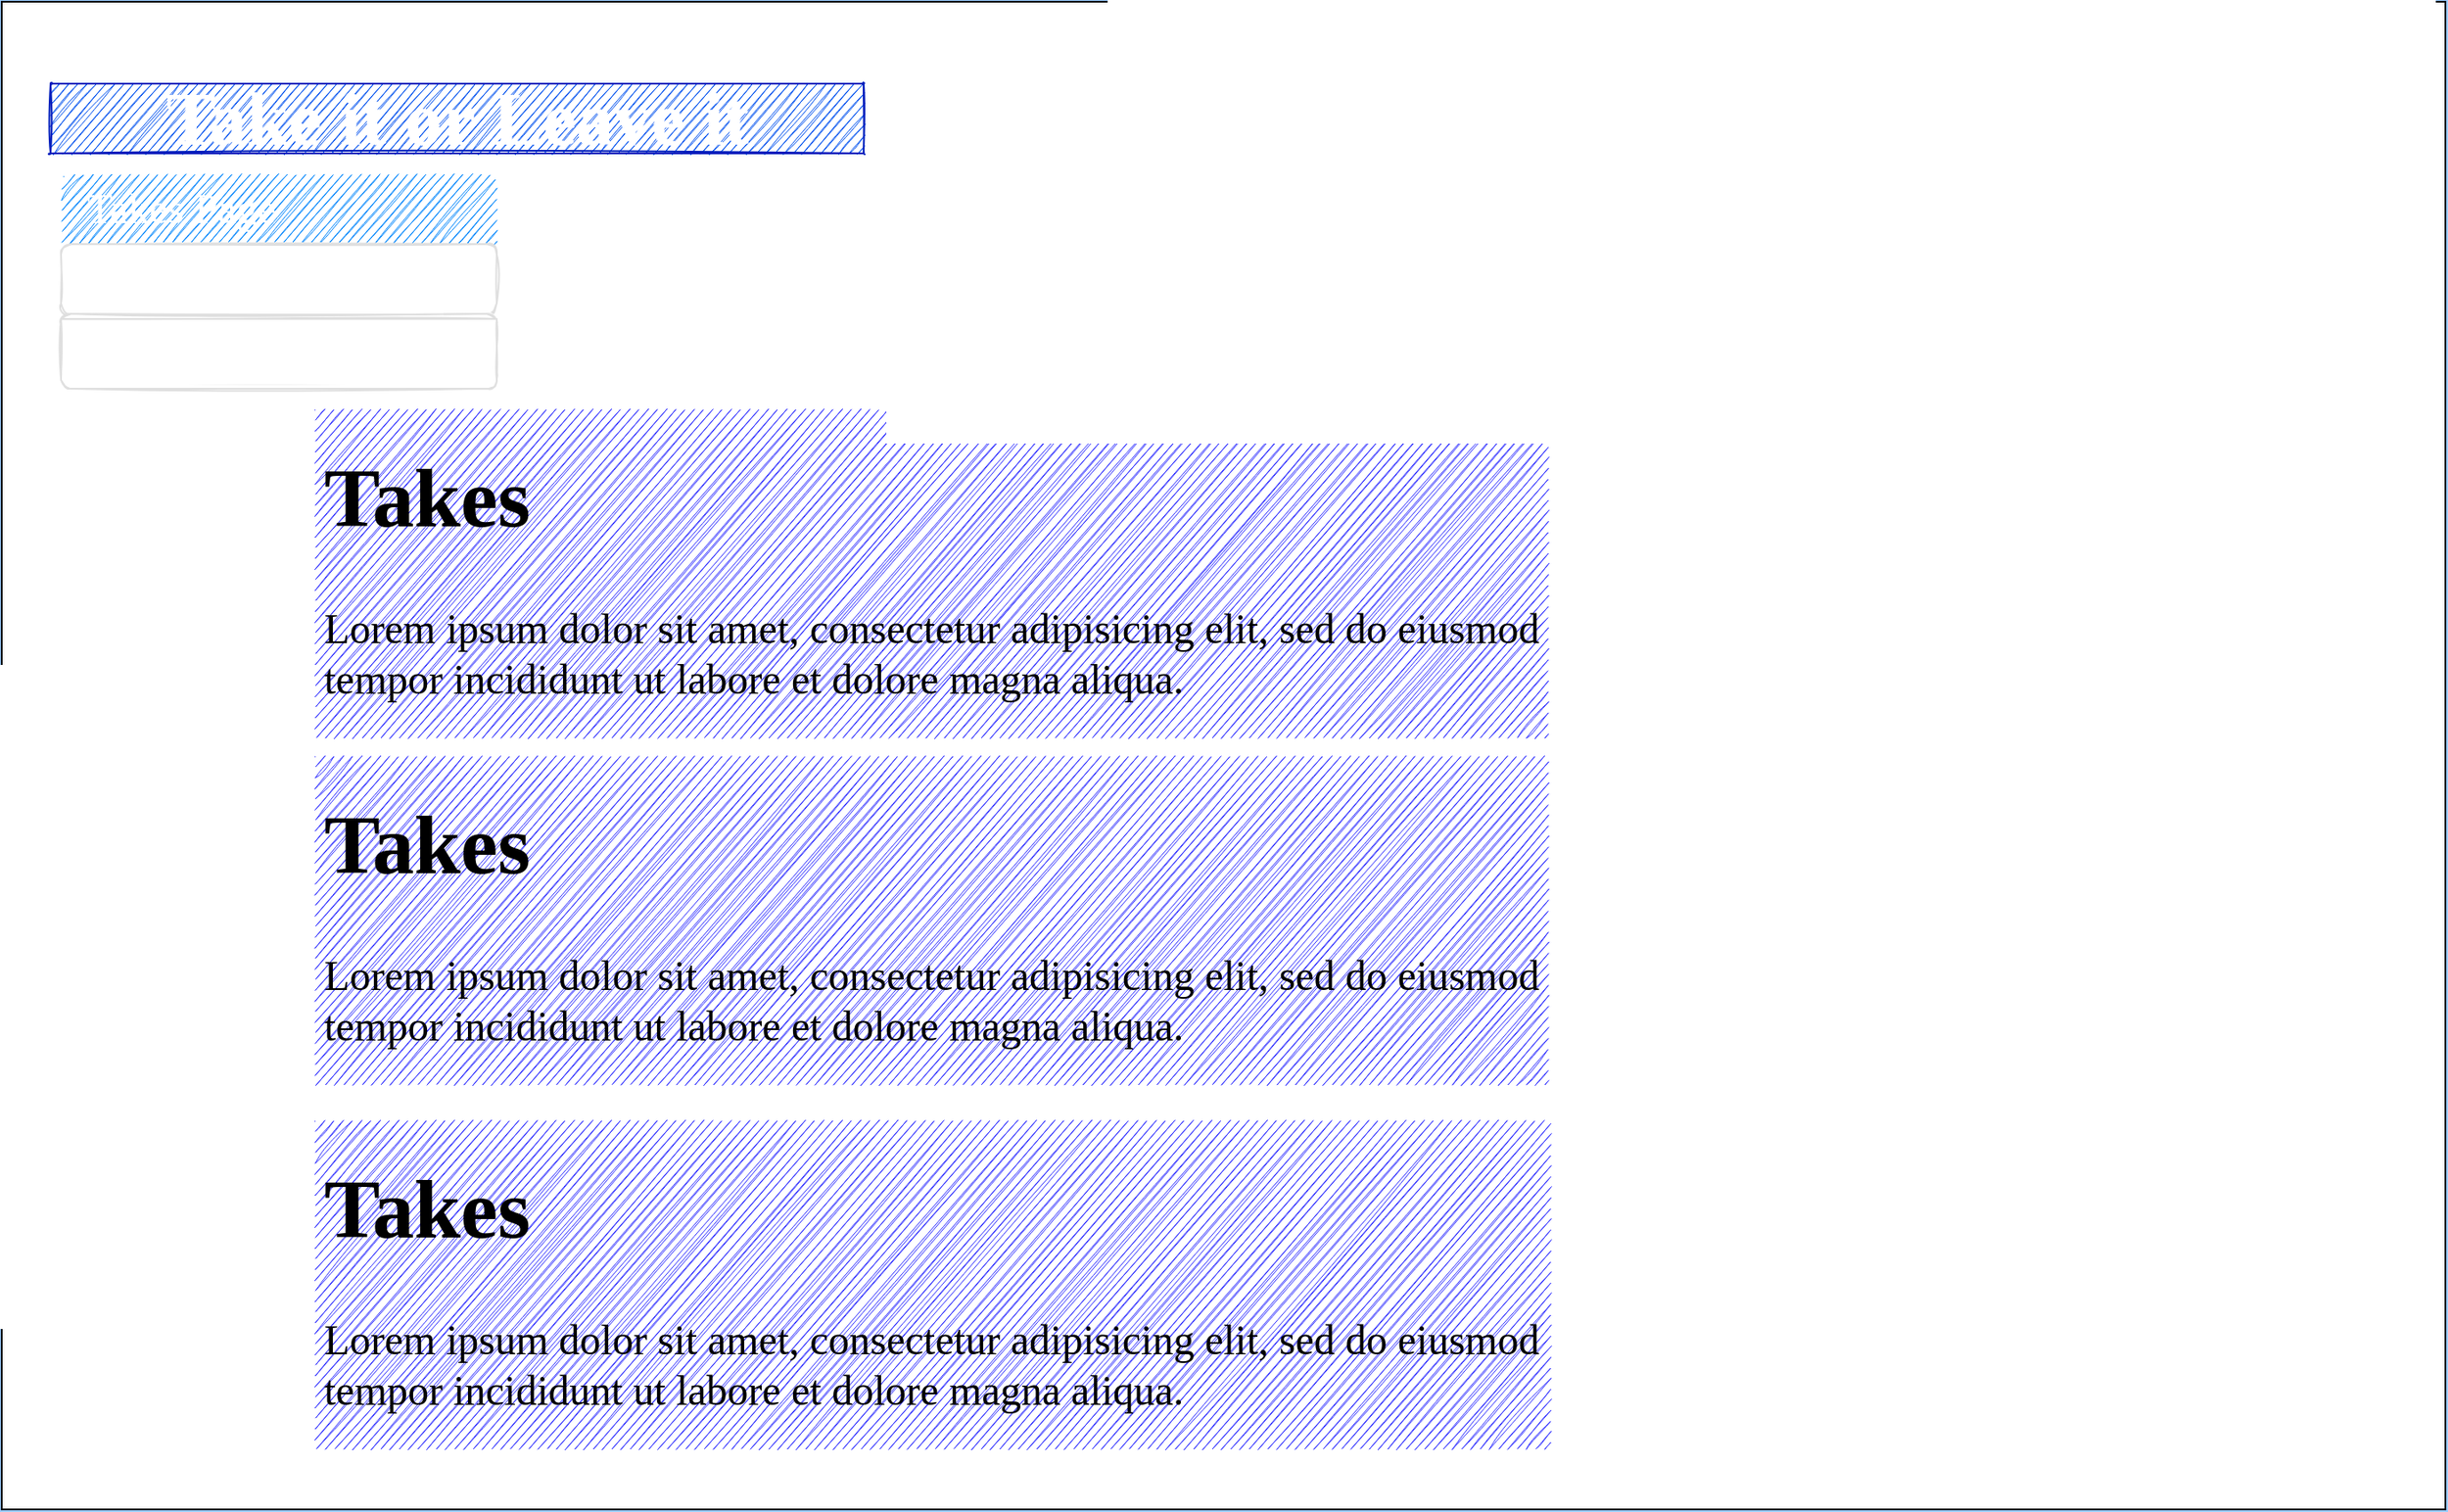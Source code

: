 <mxfile>
    <diagram name="Home Page(SHOW)" id="t9t40XJ8a2fj9OIOK-BB">
        <mxGraphModel dx="612" dy="382" grid="0" gridSize="10" guides="1" tooltips="1" connect="1" arrows="1" fold="1" page="1" pageScale="1" pageWidth="1100" pageHeight="850" background="#99CCFF" math="0" shadow="0">
            <root>
                <mxCell id="LUBHQYzfLxn7oGiNUuB2-0"/>
                <mxCell id="LUBHQYzfLxn7oGiNUuB2-1" parent="LUBHQYzfLxn7oGiNUuB2-0"/>
                <mxCell id="E7AAA8RwJ4PWL_WFg9Bm-1" value="" style="rounded=0;whiteSpace=wrap;html=1;fontFamily=Georgia;fontSize=34;" parent="LUBHQYzfLxn7oGiNUuB2-1" vertex="1">
                    <mxGeometry x="182" y="110" width="1402" height="865" as="geometry"/>
                </mxCell>
                <mxCell id="E7AAA8RwJ4PWL_WFg9Bm-2" value="Take it or Leave it" style="text;strokeColor=#001DBC;fillColor=#0050ef;html=1;fontSize=43;fontStyle=1;verticalAlign=middle;align=center;rounded=1;fontFamily=Georgia;arcSize=0;fontColor=#ffffff;sketch=1;" parent="LUBHQYzfLxn7oGiNUuB2-1" vertex="1">
                    <mxGeometry x="210" y="157" width="466.5" height="40" as="geometry"/>
                </mxCell>
                <mxCell id="E7AAA8RwJ4PWL_WFg9Bm-7" value="" style="html=1;shadow=0;dashed=0;shape=mxgraph.bootstrap.rrect;rSize=5;strokeColor=#DFDFDF;html=1;whiteSpace=wrap;fillColor=#FFFFFF;fontColor=#000000;rounded=1;sketch=1;fontFamily=Georgia;fontSize=43;" parent="LUBHQYzfLxn7oGiNUuB2-1" vertex="1">
                    <mxGeometry x="216" y="209" width="250" height="123" as="geometry"/>
                </mxCell>
                <mxCell id="E7AAA8RwJ4PWL_WFg9Bm-8" value="&lt;font style=&quot;font-size: 24px&quot;&gt;Takes Page&lt;/font&gt;" style="html=1;shadow=0;dashed=0;shape=mxgraph.bootstrap.topButton;rSize=5;strokeColor=none;fillColor=#0085FC;fontColor=#ffffff;perimeter=none;whiteSpace=wrap;resizeWidth=1;align=left;spacing=15;fontSize=14;rounded=1;sketch=1;fontFamily=Georgia;" parent="E7AAA8RwJ4PWL_WFg9Bm-7" vertex="1">
                    <mxGeometry width="250" height="40" relative="1" as="geometry"/>
                </mxCell>
                <mxCell id="E7AAA8RwJ4PWL_WFg9Bm-9" value="&lt;span style=&quot;color: rgb(255 , 255 , 255) ; font-size: 24px&quot;&gt;My Takes&lt;/span&gt;" style="strokeColor=inherit;fillColor=inherit;gradientColor=inherit;fontColor=inherit;html=1;shadow=0;dashed=0;perimeter=none;whiteSpace=wrap;resizeWidth=1;align=left;spacing=15;fontSize=14;rounded=1;sketch=1;fontFamily=Georgia;" parent="E7AAA8RwJ4PWL_WFg9Bm-7" vertex="1">
                    <mxGeometry width="250" height="40" relative="1" as="geometry">
                        <mxPoint y="40" as="offset"/>
                    </mxGeometry>
                </mxCell>
                <mxCell id="E7AAA8RwJ4PWL_WFg9Bm-10" value="" style="strokeColor=inherit;fillColor=inherit;gradientColor=inherit;fontColor=inherit;html=1;shadow=0;dashed=0;perimeter=none;whiteSpace=wrap;resizeWidth=1;align=left;spacing=15;fontSize=14;rounded=1;sketch=1;fontFamily=Georgia;" parent="E7AAA8RwJ4PWL_WFg9Bm-7" vertex="1">
                    <mxGeometry width="250" height="40" relative="1" as="geometry">
                        <mxPoint y="80" as="offset"/>
                    </mxGeometry>
                </mxCell>
                <mxCell id="E7AAA8RwJ4PWL_WFg9Bm-11" value="&lt;span style=&quot;color: rgb(255 , 255 , 255) ; font-size: 24px&quot;&gt;Sign Out&lt;/span&gt;" style="strokeColor=inherit;fillColor=inherit;gradientColor=inherit;fontColor=inherit;html=1;shadow=0;dashed=0;shape=mxgraph.bootstrap.bottomButton;rSize=5;perimeter=none;whiteSpace=wrap;resizeWidth=1;resizeHeight=0;align=left;spacing=15;fontSize=14;rounded=1;sketch=1;fontFamily=Georgia;" parent="E7AAA8RwJ4PWL_WFg9Bm-7" vertex="1">
                    <mxGeometry y="1" width="250" height="40" relative="1" as="geometry">
                        <mxPoint y="-40" as="offset"/>
                    </mxGeometry>
                </mxCell>
                <mxCell id="E7AAA8RwJ4PWL_WFg9Bm-17" value="&lt;h1&gt;Takes&lt;/h1&gt;&lt;p&gt;Lorem ipsum dolor sit amet, consectetur adipisicing elit, sed do eiusmod tempor incididunt ut labore et dolore magna aliqua.&lt;/p&gt;" style="text;html=1;strokeColor=none;fillColor=#3333FF;spacing=5;spacingTop=-20;whiteSpace=wrap;overflow=hidden;rounded=0;sketch=1;fontFamily=Georgia;fontSize=24;" parent="LUBHQYzfLxn7oGiNUuB2-1" vertex="1">
                    <mxGeometry x="362" y="344" width="707" height="188" as="geometry"/>
                </mxCell>
                <mxCell id="E7AAA8RwJ4PWL_WFg9Bm-18" value="&lt;h1&gt;Takes&lt;/h1&gt;&lt;p&gt;Lorem ipsum dolor sit amet, consectetur adipisicing elit, sed do eiusmod tempor incididunt ut labore et dolore magna aliqua.&lt;/p&gt;" style="text;html=1;strokeColor=none;fillColor=#3333FF;spacing=5;spacingTop=-20;whiteSpace=wrap;overflow=hidden;rounded=0;sketch=1;fontFamily=Georgia;fontSize=24;" parent="LUBHQYzfLxn7oGiNUuB2-1" vertex="1">
                    <mxGeometry x="362" y="543" width="707" height="188" as="geometry"/>
                </mxCell>
                <mxCell id="E7AAA8RwJ4PWL_WFg9Bm-19" value="&lt;h1&gt;Takes&lt;/h1&gt;&lt;p&gt;Lorem ipsum dolor sit amet, consectetur adipisicing elit, sed do eiusmod tempor incididunt ut labore et dolore magna aliqua.&lt;/p&gt;" style="text;html=1;strokeColor=none;fillColor=#3333FF;spacing=5;spacingTop=-20;whiteSpace=wrap;overflow=hidden;rounded=0;sketch=1;fontFamily=Georgia;fontSize=24;" parent="LUBHQYzfLxn7oGiNUuB2-1" vertex="1">
                    <mxGeometry x="362" y="752" width="707" height="188" as="geometry"/>
                </mxCell>
            </root>
        </mxGraphModel>
    </diagram>
    <diagram name="Takes (INDEX)" id="IBePrU0yvaSqKLXG5PtH">
        <mxGraphModel dx="612" dy="382" grid="0" gridSize="10" guides="1" tooltips="1" connect="1" arrows="1" fold="1" page="1" pageScale="1" pageWidth="1100" pageHeight="850" background="#99CCFF" math="0" shadow="0">
            <root>
                <mxCell id="BxaGa0RAkVYZdJjBQWNP-0"/>
                <mxCell id="BxaGa0RAkVYZdJjBQWNP-1" parent="BxaGa0RAkVYZdJjBQWNP-0"/>
                <mxCell id="BxaGa0RAkVYZdJjBQWNP-2" value="&lt;span style=&quot;color: rgba(0 , 0 , 0 , 0) ; font-family: monospace ; font-size: 0px&quot;&gt;%3CmxGraphModel%3E%3Croot%3E%3CmxCell%20id%3D%220%22%2F%3E%3CmxCell%20id%3D%221%22%20parent%3D%220%22%2F%3E%3CmxCell%20id%3D%222%22%20value%3D%22%26lt%3Bh1%26gt%3BTakes%26lt%3B%2Fh1%26gt%3B%26lt%3Bp%26gt%3BLorem%20ipsum%20dolor%20sit%20amet%2C%20consectetur%20adipisicing%20elit%2C%20sed%20do%20eiusmod%20tempor%20incididunt%20ut%20labore%20et%20dolore%20magna%20aliqua.%26lt%3B%2Fp%26gt%3B%22%20style%3D%22text%3Bhtml%3D1%3BstrokeColor%3Dnone%3BfillColor%3D%233333FF%3Bspacing%3D5%3BspacingTop%3D-20%3BwhiteSpace%3Dwrap%3Boverflow%3Dhidden%3Brounded%3D0%3Bsketch%3D1%3BfontFamily%3DGeorgia%3BfontSize%3D24%3B%22%20vertex%3D%221%22%20parent%3D%221%22%3E%3CmxGeometry%20x%3D%22362%22%20y%3D%22543%22%20width%3D%22707%22%20height%3D%22188%22%20as%3D%22geometry%22%2F%3E%3C%2FmxCell%3E%3C%2Froot%3E%3C%2FmxGraphModel%3E&lt;/span&gt;" style="rounded=0;whiteSpace=wrap;html=1;fontFamily=Georgia;fontSize=34;" parent="BxaGa0RAkVYZdJjBQWNP-1" vertex="1">
                    <mxGeometry x="182" y="110" width="2573" height="1299" as="geometry"/>
                </mxCell>
                <mxCell id="BxaGa0RAkVYZdJjBQWNP-3" value="Take it or Leave it" style="text;strokeColor=#001DBC;fillColor=#0050ef;html=1;fontSize=43;fontStyle=1;verticalAlign=middle;align=center;rounded=1;fontFamily=Georgia;arcSize=0;fontColor=#ffffff;sketch=1;" parent="BxaGa0RAkVYZdJjBQWNP-1" vertex="1">
                    <mxGeometry x="210" y="157" width="466.5" height="40" as="geometry"/>
                </mxCell>
                <mxCell id="BxaGa0RAkVYZdJjBQWNP-9" value="&lt;h1&gt;Takes&lt;/h1&gt;&lt;p&gt;&lt;br&gt;&lt;/p&gt;&lt;p&gt;&lt;br&gt;&lt;/p&gt;&lt;p&gt;&lt;br&gt;&lt;/p&gt;&lt;p&gt;&lt;br&gt;&lt;/p&gt;&lt;blockquote style=&quot;margin: 0 0 0 40px ; border: none ; padding: 0px&quot;&gt;&lt;blockquote style=&quot;margin: 0 0 0 40px ; border: none ; padding: 0px&quot;&gt;&lt;blockquote style=&quot;margin: 0 0 0 40px ; border: none ; padding: 0px&quot;&gt;&lt;blockquote style=&quot;margin: 0 0 0 40px ; border: none ; padding: 0px&quot;&gt;&lt;p&gt;&lt;span style=&quot;white-space: pre&quot;&gt;&#9;&lt;span style=&quot;white-space: pre&quot;&gt;&#9;&lt;/span&gt;&lt;/span&gt;&lt;span style=&quot;white-space: pre&quot;&gt;&#9;&lt;/span&gt;&lt;span style=&quot;white-space: pre&quot;&gt;&#9;&lt;/span&gt;Lorem ipsum dolor sit amet, consectetur adipisicing elit, sed do eiusmod tempor incididunt ut labore et dolore magna aliqua.&lt;/p&gt;&lt;/blockquote&gt;&lt;/blockquote&gt;&lt;/blockquote&gt;&lt;/blockquote&gt;" style="text;html=1;strokeColor=none;fillColor=#3333FF;spacing=5;spacingTop=-20;whiteSpace=wrap;overflow=hidden;rounded=0;sketch=1;fontFamily=Georgia;fontSize=24;align=left;" parent="BxaGa0RAkVYZdJjBQWNP-1" vertex="1">
                    <mxGeometry x="976" y="242" width="1095" height="453" as="geometry"/>
                </mxCell>
                <mxCell id="BxaGa0RAkVYZdJjBQWNP-13" value="&lt;span style=&quot;background-color: rgb(255 , 255 , 255)&quot;&gt;&lt;font color=&quot;#000000&quot;&gt;IMAGE&lt;/font&gt;&lt;/span&gt;" style="whiteSpace=wrap;html=1;aspect=fixed;rounded=1;sketch=1;fontFamily=Georgia;fontSize=24;fillColor=#FFFF66;" parent="BxaGa0RAkVYZdJjBQWNP-1" vertex="1">
                    <mxGeometry x="1474" y="272" width="220" height="220" as="geometry"/>
                </mxCell>
                <mxCell id="Ot0AhG1TljKfU-ltVYtm-0" value="&lt;h1&gt;Comments&lt;/h1&gt;&lt;p&gt;Lorem ipsum dolor sit amet, consectetur adipisicing elit, sed do eiusmod tempor incididunt ut labore et dolore magna aliqua.&lt;/p&gt;" style="text;html=1;strokeColor=none;fillColor=#3333FF;spacing=5;spacingTop=-20;whiteSpace=wrap;overflow=hidden;rounded=0;sketch=1;fontFamily=Georgia;fontSize=24;" parent="BxaGa0RAkVYZdJjBQWNP-1" vertex="1">
                    <mxGeometry x="979" y="728" width="707" height="188" as="geometry"/>
                </mxCell>
                <mxCell id="Ot0AhG1TljKfU-ltVYtm-1" value="Like" style="labelPosition=center;verticalLabelPosition=middle;align=center;html=1;shape=mxgraph.basic.button;dx=10;rounded=1;labelBackgroundColor=#FFFFFF;sketch=1;fontFamily=Georgia;fontSize=24;fontColor=#000000;fillColor=#FFFF66;" parent="BxaGa0RAkVYZdJjBQWNP-1" vertex="1">
                    <mxGeometry x="1157" y="630" width="100" height="60" as="geometry"/>
                </mxCell>
                <mxCell id="Ot0AhG1TljKfU-ltVYtm-3" value="Dislike" style="labelPosition=center;verticalLabelPosition=middle;align=center;html=1;shape=mxgraph.basic.button;dx=10;rounded=1;labelBackgroundColor=#FFFFFF;sketch=1;fontFamily=Georgia;fontSize=24;fontColor=#000000;fillColor=#FFFF66;" parent="BxaGa0RAkVYZdJjBQWNP-1" vertex="1">
                    <mxGeometry x="1344" y="630" width="100" height="60" as="geometry"/>
                </mxCell>
                <mxCell id="WYM-gX9KMJQoixdSAUw8-0" value="&lt;h1&gt;Comments&lt;/h1&gt;&lt;p&gt;Lorem ipsum dolor sit amet, consectetur adipisicing elit, sed do eiusmod tempor incididunt ut labore et dolore magna aliqua.&lt;/p&gt;" style="text;html=1;strokeColor=none;fillColor=#3333FF;spacing=5;spacingTop=-20;whiteSpace=wrap;overflow=hidden;rounded=0;sketch=1;fontFamily=Georgia;fontSize=24;" parent="BxaGa0RAkVYZdJjBQWNP-1" vertex="1">
                    <mxGeometry x="979" y="936" width="707" height="188" as="geometry"/>
                </mxCell>
                <mxCell id="WYM-gX9KMJQoixdSAUw8-1" value="&lt;h1&gt;Comments&lt;/h1&gt;&lt;p&gt;Lorem ipsum dolor sit amet, consectetur adipisicing elit, sed do eiusmod tempor incididunt ut labore et dolore magna aliqua.&lt;/p&gt;" style="text;html=1;strokeColor=none;fillColor=#3333FF;spacing=5;spacingTop=-20;whiteSpace=wrap;overflow=hidden;rounded=0;sketch=1;fontFamily=Georgia;fontSize=24;" parent="BxaGa0RAkVYZdJjBQWNP-1" vertex="1">
                    <mxGeometry x="976" y="1166" width="707" height="188" as="geometry"/>
                </mxCell>
            </root>
        </mxGraphModel>
    </diagram>
    <diagram name="Sign In" id="nSauHe5pM75P_MBhLmc3">
        <mxGraphModel dx="612" dy="382" grid="0" gridSize="10" guides="1" tooltips="1" connect="1" arrows="1" fold="1" page="1" pageScale="1" pageWidth="1100" pageHeight="850" background="#99CCFF" math="0" shadow="0">
            <root>
                <mxCell id="rusBwF3JVsOBPVPy7qvN-0"/>
                <mxCell id="rusBwF3JVsOBPVPy7qvN-1" parent="rusBwF3JVsOBPVPy7qvN-0"/>
                <mxCell id="rusBwF3JVsOBPVPy7qvN-2" value="&lt;span style=&quot;color: rgba(0 , 0 , 0 , 0) ; font-family: monospace ; font-size: 0px&quot;&gt;%3CmxGraphModel%3E%3Croot%3E%3CmxCell%20id%3D%220%22%2F%3E%3CmxCell%20id%3D%221%22%20parent%3D%220%22%2F%3E%3CmxCell%20id%3D%222%22%20value%3D%22%26lt%3Bh1%26gt%3BTakes%26lt%3B%2Fh1%26gt%3B%26lt%3Bp%26gt%3BLorem%20ipsum%20dolor%20sit%20amet%2C%20consectetur%20adipisicing%20elit%2C%20sed%20do%20eiusmod%20tempor%20incididunt%20ut%20labore%20et%20dolore%20magna%20aliqua.%26lt%3B%2Fp%26gt%3B%22%20style%3D%22text%3Bhtml%3D1%3BstrokeColor%3Dnone%3BfillColor%3D%233333FF%3Bspacing%3D5%3BspacingTop%3D-20%3BwhiteSpace%3Dwrap%3Boverflow%3Dhidden%3Brounded%3D0%3Bsketch%3D1%3BfontFamily%3DGeorgia%3BfontSize%3D24%3B%22%20vertex%3D%221%22%20parent%3D%221%22%3E%3CmxGeometry%20x%3D%22362%22%20y%3D%22543%22%20width%3D%22707%22%20height%3D%22188%22%20as%3D%22geometry%22%2F%3E%3C%2FmxCell%3E%3C%2Froot%3E%3C%2FmxGraphModel%3E&lt;/span&gt;" style="rounded=0;whiteSpace=wrap;html=1;fontFamily=Georgia;fontSize=34;" parent="rusBwF3JVsOBPVPy7qvN-1" vertex="1">
                    <mxGeometry x="182" y="110" width="2573" height="1299" as="geometry"/>
                </mxCell>
                <mxCell id="rusBwF3JVsOBPVPy7qvN-3" value="Take it or Leave it" style="text;strokeColor=#001DBC;fillColor=#0050ef;html=1;fontSize=43;fontStyle=1;verticalAlign=middle;align=center;rounded=1;fontFamily=Georgia;arcSize=0;fontColor=#ffffff;sketch=1;" parent="rusBwF3JVsOBPVPy7qvN-1" vertex="1">
                    <mxGeometry x="210" y="157" width="466.5" height="40" as="geometry"/>
                </mxCell>
                <mxCell id="rusBwF3JVsOBPVPy7qvN-4" value="&lt;h1&gt;Sign IN&lt;/h1&gt;" style="text;html=1;strokeColor=none;fillColor=#3333FF;spacing=5;spacingTop=-20;whiteSpace=wrap;overflow=hidden;rounded=0;sketch=1;fontFamily=Georgia;fontSize=24;align=left;" parent="rusBwF3JVsOBPVPy7qvN-1" vertex="1">
                    <mxGeometry x="847" y="293" width="1473" height="933" as="geometry"/>
                </mxCell>
                <mxCell id="rusBwF3JVsOBPVPy7qvN-12" value="" style="html=1;shadow=0;dashed=0;shape=mxgraph.bootstrap.rrect;rSize=5;fillColor=none;strokeColor=#999999;align=left;spacing=15;fontSize=14;fontColor=#6C767D;rounded=1;labelBackgroundColor=#FFFFFF;sketch=1;fontFamily=Georgia;" parent="rusBwF3JVsOBPVPy7qvN-1" vertex="1">
                    <mxGeometry width="800" height="30" relative="1" as="geometry">
                        <mxPoint x="1346" y="710" as="offset"/>
                    </mxGeometry>
                </mxCell>
                <mxCell id="rusBwF3JVsOBPVPy7qvN-15" value="" style="html=1;shadow=0;dashed=0;shape=mxgraph.bootstrap.rrect;rSize=5;fillColor=none;strokeColor=#999999;align=left;spacing=15;fontSize=14;fontColor=#6C767D;rounded=1;labelBackgroundColor=#FFFFFF;sketch=1;fontFamily=Georgia;" parent="rusBwF3JVsOBPVPy7qvN-1" vertex="1">
                    <mxGeometry width="800" height="30" relative="1" as="geometry">
                        <mxPoint x="1346" y="810" as="offset"/>
                    </mxGeometry>
                </mxCell>
                <mxCell id="rusBwF3JVsOBPVPy7qvN-20" value="" style="rounded=1;whiteSpace=wrap;html=1;labelBackgroundColor=#FFFFFF;sketch=1;fontFamily=Georgia;fontSize=24;fontColor=#000000;fillColor=#FFFF66;" parent="rusBwF3JVsOBPVPy7qvN-1" vertex="1">
                    <mxGeometry x="1058" y="435" width="1166" height="477" as="geometry"/>
                </mxCell>
                <mxCell id="rusBwF3JVsOBPVPy7qvN-21" value="" style="strokeWidth=1;shadow=0;dashed=0;align=center;html=1;shape=mxgraph.mockup.forms.rrect;rSize=0;strokeColor=#6c8ebf;fillColor=#dae8fc;rounded=1;labelBackgroundColor=#000000;sketch=0;fontFamily=Georgia;fontSize=20;opacity=0;" parent="rusBwF3JVsOBPVPy7qvN-1" vertex="1">
                    <mxGeometry x="1152" y="511" width="1028" height="329" as="geometry"/>
                </mxCell>
                <mxCell id="rusBwF3JVsOBPVPy7qvN-22" value="Sign In" style="strokeWidth=1;shadow=0;dashed=0;align=center;html=1;shape=mxgraph.mockup.forms.anchor;fontSize=29;fontColor=#666666;align=left;resizeWidth=1;spacingLeft=0;rounded=1;labelBackgroundColor=#FFFFFF;sketch=1;fontFamily=Georgia;fillColor=#FFFF66;" parent="rusBwF3JVsOBPVPy7qvN-21" vertex="1">
                    <mxGeometry width="514" height="20" relative="1" as="geometry">
                        <mxPoint x="10" y="10" as="offset"/>
                    </mxGeometry>
                </mxCell>
                <mxCell id="rusBwF3JVsOBPVPy7qvN-23" value="" style="shape=line;strokeColor=#ddeeff;strokeWidth=2;html=1;resizeWidth=1;rounded=1;labelBackgroundColor=#FFFFFF;sketch=1;fontFamily=Georgia;fontSize=24;fontColor=#000000;fillColor=#FFFF66;" parent="rusBwF3JVsOBPVPy7qvN-21" vertex="1">
                    <mxGeometry width="925.2" height="10" relative="1" as="geometry">
                        <mxPoint x="10" y="30" as="offset"/>
                    </mxGeometry>
                </mxCell>
                <mxCell id="rusBwF3JVsOBPVPy7qvN-24" value="User Name:" style="strokeWidth=1;shadow=0;dashed=0;align=center;html=1;shape=mxgraph.mockup.forms.anchor;fontSize=22;fontColor=#666666;align=left;resizeWidth=1;spacingLeft=0;rounded=1;labelBackgroundColor=#FFFFFF;sketch=1;fontFamily=Georgia;fillColor=#FFFF66;" parent="rusBwF3JVsOBPVPy7qvN-21" vertex="1">
                    <mxGeometry width="514" height="20" relative="1" as="geometry">
                        <mxPoint x="10" y="37" as="offset"/>
                    </mxGeometry>
                </mxCell>
                <mxCell id="rusBwF3JVsOBPVPy7qvN-25" value="johndoe" style="strokeWidth=1;shadow=0;dashed=0;align=center;html=1;shape=mxgraph.mockup.forms.rrect;rSize=0;strokeColor=#999999;fontColor=#666666;align=left;spacingLeft=5;resizeWidth=1;rounded=1;labelBackgroundColor=#FFFFFF;sketch=1;fontFamily=Georgia;fontSize=33;fillColor=#FFFF66;" parent="rusBwF3JVsOBPVPy7qvN-21" vertex="1">
                    <mxGeometry width="771" height="25" relative="1" as="geometry">
                        <mxPoint x="129" y="77" as="offset"/>
                    </mxGeometry>
                </mxCell>
                <mxCell id="rusBwF3JVsOBPVPy7qvN-26" value="&lt;font style=&quot;font-size: 24px&quot;&gt;Password:&lt;/font&gt;" style="strokeWidth=1;shadow=0;dashed=0;align=center;html=1;shape=mxgraph.mockup.forms.anchor;fontSize=12;fontColor=#666666;align=left;resizeWidth=1;spacingLeft=0;rounded=1;labelBackgroundColor=#FFFFFF;sketch=1;fontFamily=Georgia;fillColor=#FFFF66;" parent="rusBwF3JVsOBPVPy7qvN-21" vertex="1">
                    <mxGeometry width="514" height="20" relative="1" as="geometry">
                        <mxPoint x="10" y="95" as="offset"/>
                    </mxGeometry>
                </mxCell>
                <mxCell id="rusBwF3JVsOBPVPy7qvN-27" value="********" style="strokeWidth=1;shadow=0;dashed=0;align=center;html=1;shape=mxgraph.mockup.forms.rrect;rSize=0;strokeColor=#999999;fontColor=#666666;align=left;spacingLeft=5;resizeWidth=1;rounded=1;labelBackgroundColor=#FFFFFF;sketch=1;fontFamily=Georgia;fontSize=24;fillColor=#FFFF66;" parent="rusBwF3JVsOBPVPy7qvN-21" vertex="1">
                    <mxGeometry width="771" height="25" relative="1" as="geometry">
                        <mxPoint x="99" y="144" as="offset"/>
                    </mxGeometry>
                </mxCell>
                <mxCell id="rusBwF3JVsOBPVPy7qvN-28" value="SIGN IN" style="strokeWidth=1;shadow=0;dashed=0;align=center;html=1;shape=mxgraph.mockup.forms.rrect;rSize=5;strokeColor=none;fontColor=#ffffff;fillColor=#66bbff;fontSize=26;fontStyle=1;rounded=1;labelBackgroundColor=#000000;sketch=1;fontFamily=Georgia;" parent="rusBwF3JVsOBPVPy7qvN-21" vertex="1">
                    <mxGeometry y="1" width="80" height="30" relative="1" as="geometry">
                        <mxPoint x="20" y="-150" as="offset"/>
                    </mxGeometry>
                </mxCell>
                <mxCell id="rusBwF3JVsOBPVPy7qvN-29" value="Forgot Password?" style="strokeWidth=1;shadow=0;dashed=0;align=center;html=1;shape=mxgraph.mockup.forms.anchor;fontSize=12;fontColor=#9999ff;align=left;spacingLeft=0;fontStyle=4;resizeWidth=1;rounded=1;labelBackgroundColor=#FFFFFF;sketch=1;fontFamily=Georgia;fillColor=#FFFF66;" parent="rusBwF3JVsOBPVPy7qvN-21" vertex="1">
                    <mxGeometry y="1" width="771" height="20" relative="1" as="geometry">
                        <mxPoint x="10" y="-110" as="offset"/>
                    </mxGeometry>
                </mxCell>
                <mxCell id="rusBwF3JVsOBPVPy7qvN-30" value="" style="shape=line;strokeColor=#ddeeff;strokeWidth=2;html=1;resizeWidth=1;rounded=1;labelBackgroundColor=#FFFFFF;sketch=1;fontFamily=Georgia;fontSize=24;fontColor=#000000;fillColor=#FFFF66;" parent="rusBwF3JVsOBPVPy7qvN-21" vertex="1">
                    <mxGeometry y="1" width="925.2" height="10" relative="1" as="geometry">
                        <mxPoint x="10" y="-90" as="offset"/>
                    </mxGeometry>
                </mxCell>
                <mxCell id="rusBwF3JVsOBPVPy7qvN-31" value="New User" style="strokeWidth=1;shadow=0;dashed=0;align=center;html=1;shape=mxgraph.mockup.forms.anchor;fontSize=12;fontColor=#666666;align=left;spacingLeft=0;resizeWidth=1;rounded=1;labelBackgroundColor=#FFFFFF;sketch=1;fontFamily=Georgia;fillColor=#FFFF66;" parent="rusBwF3JVsOBPVPy7qvN-21" vertex="1">
                    <mxGeometry y="1" width="771" height="20" relative="1" as="geometry">
                        <mxPoint x="10" y="-70" as="offset"/>
                    </mxGeometry>
                </mxCell>
                <mxCell id="rusBwF3JVsOBPVPy7qvN-32" value="SIGN UP" style="strokeWidth=1;shadow=0;dashed=0;align=center;html=1;shape=mxgraph.mockup.forms.rrect;rSize=5;strokeColor=none;fontColor=#ffffff;fillColor=#66bbff;fontSize=16;fontStyle=1;rounded=1;labelBackgroundColor=#FFFFFF;sketch=1;fontFamily=Georgia;" parent="rusBwF3JVsOBPVPy7qvN-21" vertex="1">
                    <mxGeometry y="1" width="80" height="30" relative="1" as="geometry">
                        <mxPoint x="20" y="-50" as="offset"/>
                    </mxGeometry>
                </mxCell>
            </root>
        </mxGraphModel>
    </diagram>
    <diagram name="Sign Out" id="MAVrj_Dr3JcHXQV4qsHV">
        <mxGraphModel dx="612" dy="382" grid="0" gridSize="10" guides="1" tooltips="1" connect="1" arrows="1" fold="1" page="1" pageScale="1" pageWidth="1100" pageHeight="850" background="#99CCFF" math="0" shadow="0">
            <root>
                <mxCell id="4CNLaxFEHcmkVep9LnnV-0"/>
                <mxCell id="4CNLaxFEHcmkVep9LnnV-1" parent="4CNLaxFEHcmkVep9LnnV-0"/>
                <mxCell id="4CNLaxFEHcmkVep9LnnV-2" value="&lt;span style=&quot;color: rgba(0 , 0 , 0 , 0) ; font-family: monospace ; font-size: 0px&quot;&gt;%3CmxGraphModel%3E%3Croot%3E%3CmxCell%20id%3D%220%22%2F%3E%3CmxCell%20id%3D%221%22%20parent%3D%220%22%2F%3E%3CmxCell%20id%3D%222%22%20value%3D%22%26lt%3Bh1%26gt%3BTakes%26lt%3B%2Fh1%26gt%3B%26lt%3Bp%26gt%3BLorem%20ipsum%20dolor%20sit%20amet%2C%20consectetur%20adipisicing%20elit%2C%20sed%20do%20eiusmod%20tempor%20incididunt%20ut%20labore%20et%20dolore%20magna%20aliqua.%26lt%3B%2Fp%26gt%3B%22%20style%3D%22text%3Bhtml%3D1%3BstrokeColor%3Dnone%3BfillColor%3D%233333FF%3Bspacing%3D5%3BspacingTop%3D-20%3BwhiteSpace%3Dwrap%3Boverflow%3Dhidden%3Brounded%3D0%3Bsketch%3D1%3BfontFamily%3DGeorgia%3BfontSize%3D24%3B%22%20vertex%3D%221%22%20parent%3D%221%22%3E%3CmxGeometry%20x%3D%22362%22%20y%3D%22543%22%20width%3D%22707%22%20height%3D%22188%22%20as%3D%22geometry%22%2F%3E%3C%2FmxCell%3E%3C%2Froot%3E%3C%2FmxGraphModel%3E&lt;/span&gt;" style="rounded=0;whiteSpace=wrap;html=1;fontFamily=Georgia;fontSize=34;" parent="4CNLaxFEHcmkVep9LnnV-1" vertex="1">
                    <mxGeometry x="182" y="110" width="2573" height="1299" as="geometry"/>
                </mxCell>
                <mxCell id="4CNLaxFEHcmkVep9LnnV-3" value="Take it or Leave it" style="text;strokeColor=#001DBC;fillColor=#0050ef;html=1;fontSize=43;fontStyle=1;verticalAlign=middle;align=center;rounded=1;fontFamily=Georgia;arcSize=0;fontColor=#ffffff;sketch=1;" parent="4CNLaxFEHcmkVep9LnnV-1" vertex="1">
                    <mxGeometry x="210" y="157" width="466.5" height="40" as="geometry"/>
                </mxCell>
                <mxCell id="4CNLaxFEHcmkVep9LnnV-4" value="&lt;h1&gt;Sign Out&lt;/h1&gt;" style="text;html=1;strokeColor=none;fillColor=#3333FF;spacing=5;spacingTop=-20;whiteSpace=wrap;overflow=hidden;rounded=0;sketch=1;fontFamily=Georgia;fontSize=24;align=left;" parent="4CNLaxFEHcmkVep9LnnV-1" vertex="1">
                    <mxGeometry x="847" y="293" width="1473" height="933" as="geometry"/>
                </mxCell>
                <mxCell id="4CNLaxFEHcmkVep9LnnV-5" value="" style="html=1;shadow=0;dashed=0;shape=mxgraph.bootstrap.rrect;rSize=5;fillColor=none;strokeColor=#999999;align=left;spacing=15;fontSize=14;fontColor=#6C767D;rounded=1;labelBackgroundColor=#FFFFFF;sketch=1;fontFamily=Georgia;" parent="4CNLaxFEHcmkVep9LnnV-1" vertex="1">
                    <mxGeometry width="800" height="30" relative="1" as="geometry">
                        <mxPoint x="1346" y="710" as="offset"/>
                    </mxGeometry>
                </mxCell>
                <mxCell id="4CNLaxFEHcmkVep9LnnV-6" value="" style="html=1;shadow=0;dashed=0;shape=mxgraph.bootstrap.rrect;rSize=5;fillColor=none;strokeColor=#999999;align=left;spacing=15;fontSize=14;fontColor=#6C767D;rounded=1;labelBackgroundColor=#FFFFFF;sketch=1;fontFamily=Georgia;" parent="4CNLaxFEHcmkVep9LnnV-1" vertex="1">
                    <mxGeometry width="800" height="30" relative="1" as="geometry">
                        <mxPoint x="1346" y="810" as="offset"/>
                    </mxGeometry>
                </mxCell>
                <mxCell id="4CNLaxFEHcmkVep9LnnV-7" value="" style="rounded=1;whiteSpace=wrap;html=1;labelBackgroundColor=#FFFFFF;sketch=1;fontFamily=Georgia;fontSize=24;fontColor=#000000;fillColor=#FFFF66;" parent="4CNLaxFEHcmkVep9LnnV-1" vertex="1">
                    <mxGeometry x="1058" y="435" width="1166" height="477" as="geometry"/>
                </mxCell>
                <mxCell id="4CNLaxFEHcmkVep9LnnV-8" value="" style="strokeWidth=1;shadow=0;dashed=0;align=center;html=1;shape=mxgraph.mockup.forms.rrect;rSize=0;strokeColor=#6c8ebf;fillColor=#dae8fc;rounded=1;labelBackgroundColor=#000000;sketch=0;fontFamily=Georgia;fontSize=20;opacity=0;" parent="4CNLaxFEHcmkVep9LnnV-1" vertex="1">
                    <mxGeometry x="1152" y="511" width="1028" height="329" as="geometry"/>
                </mxCell>
                <mxCell id="4CNLaxFEHcmkVep9LnnV-9" value="Sign Out" style="strokeWidth=1;shadow=0;dashed=0;align=center;html=1;shape=mxgraph.mockup.forms.anchor;fontSize=29;fontColor=#666666;align=left;resizeWidth=1;spacingLeft=0;rounded=1;labelBackgroundColor=#FFFFFF;sketch=1;fontFamily=Georgia;fillColor=#FFFF66;" parent="4CNLaxFEHcmkVep9LnnV-8" vertex="1">
                    <mxGeometry width="514" height="20" relative="1" as="geometry">
                        <mxPoint x="10" y="10" as="offset"/>
                    </mxGeometry>
                </mxCell>
                <mxCell id="4CNLaxFEHcmkVep9LnnV-10" value="" style="shape=line;strokeColor=#ddeeff;strokeWidth=2;html=1;resizeWidth=1;rounded=1;labelBackgroundColor=#FFFFFF;sketch=1;fontFamily=Georgia;fontSize=24;fontColor=#000000;fillColor=#FFFF66;" parent="4CNLaxFEHcmkVep9LnnV-8" vertex="1">
                    <mxGeometry width="925.2" height="10" relative="1" as="geometry">
                        <mxPoint x="10" y="30" as="offset"/>
                    </mxGeometry>
                </mxCell>
                <mxCell id="4CNLaxFEHcmkVep9LnnV-11" value="User Name:" style="strokeWidth=1;shadow=0;dashed=0;align=center;html=1;shape=mxgraph.mockup.forms.anchor;fontSize=22;fontColor=#666666;align=left;resizeWidth=1;spacingLeft=0;rounded=1;labelBackgroundColor=#FFFFFF;sketch=1;fontFamily=Georgia;fillColor=#FFFF66;" parent="4CNLaxFEHcmkVep9LnnV-8" vertex="1">
                    <mxGeometry width="514" height="20" relative="1" as="geometry">
                        <mxPoint x="10" y="37" as="offset"/>
                    </mxGeometry>
                </mxCell>
                <mxCell id="4CNLaxFEHcmkVep9LnnV-12" value="johndoe" style="strokeWidth=1;shadow=0;dashed=0;align=center;html=1;shape=mxgraph.mockup.forms.rrect;rSize=0;strokeColor=#999999;fontColor=#666666;align=left;spacingLeft=5;resizeWidth=1;rounded=1;labelBackgroundColor=#FFFFFF;sketch=1;fontFamily=Georgia;fontSize=33;fillColor=#FFFF66;" parent="4CNLaxFEHcmkVep9LnnV-8" vertex="1">
                    <mxGeometry width="771" height="25" relative="1" as="geometry">
                        <mxPoint x="129" y="77" as="offset"/>
                    </mxGeometry>
                </mxCell>
                <mxCell id="4CNLaxFEHcmkVep9LnnV-13" value="&lt;font style=&quot;font-size: 24px&quot;&gt;Password:&lt;/font&gt;" style="strokeWidth=1;shadow=0;dashed=0;align=center;html=1;shape=mxgraph.mockup.forms.anchor;fontSize=12;fontColor=#666666;align=left;resizeWidth=1;spacingLeft=0;rounded=1;labelBackgroundColor=#FFFFFF;sketch=1;fontFamily=Georgia;fillColor=#FFFF66;" parent="4CNLaxFEHcmkVep9LnnV-8" vertex="1">
                    <mxGeometry width="514" height="20" relative="1" as="geometry">
                        <mxPoint x="10" y="95" as="offset"/>
                    </mxGeometry>
                </mxCell>
                <mxCell id="4CNLaxFEHcmkVep9LnnV-14" value="********" style="strokeWidth=1;shadow=0;dashed=0;align=center;html=1;shape=mxgraph.mockup.forms.rrect;rSize=0;strokeColor=#999999;fontColor=#666666;align=left;spacingLeft=5;resizeWidth=1;rounded=1;labelBackgroundColor=#FFFFFF;sketch=1;fontFamily=Georgia;fontSize=24;fillColor=#FFFF66;" parent="4CNLaxFEHcmkVep9LnnV-8" vertex="1">
                    <mxGeometry width="771" height="25" relative="1" as="geometry">
                        <mxPoint x="99" y="144" as="offset"/>
                    </mxGeometry>
                </mxCell>
                <mxCell id="4CNLaxFEHcmkVep9LnnV-15" value="SIGN Out" style="strokeWidth=1;shadow=0;dashed=0;align=center;html=1;shape=mxgraph.mockup.forms.rrect;rSize=5;strokeColor=none;fontColor=#ffffff;fillColor=#66bbff;fontSize=26;fontStyle=1;rounded=1;labelBackgroundColor=#000000;sketch=1;fontFamily=Georgia;" parent="4CNLaxFEHcmkVep9LnnV-8" vertex="1">
                    <mxGeometry y="1" width="80" height="30" relative="1" as="geometry">
                        <mxPoint x="20" y="-150" as="offset"/>
                    </mxGeometry>
                </mxCell>
                <mxCell id="4CNLaxFEHcmkVep9LnnV-16" value="Forgot Password?" style="strokeWidth=1;shadow=0;dashed=0;align=center;html=1;shape=mxgraph.mockup.forms.anchor;fontSize=12;fontColor=#9999ff;align=left;spacingLeft=0;fontStyle=4;resizeWidth=1;rounded=1;labelBackgroundColor=#FFFFFF;sketch=1;fontFamily=Georgia;fillColor=#FFFF66;" parent="4CNLaxFEHcmkVep9LnnV-8" vertex="1">
                    <mxGeometry y="1" width="771" height="20" relative="1" as="geometry">
                        <mxPoint x="10" y="-110" as="offset"/>
                    </mxGeometry>
                </mxCell>
                <mxCell id="4CNLaxFEHcmkVep9LnnV-17" value="" style="shape=line;strokeColor=#ddeeff;strokeWidth=2;html=1;resizeWidth=1;rounded=1;labelBackgroundColor=#FFFFFF;sketch=1;fontFamily=Georgia;fontSize=24;fontColor=#000000;fillColor=#FFFF66;" parent="4CNLaxFEHcmkVep9LnnV-8" vertex="1">
                    <mxGeometry y="1" width="925.2" height="10" relative="1" as="geometry">
                        <mxPoint x="10" y="-90" as="offset"/>
                    </mxGeometry>
                </mxCell>
                <mxCell id="4CNLaxFEHcmkVep9LnnV-18" value="New User" style="strokeWidth=1;shadow=0;dashed=0;align=center;html=1;shape=mxgraph.mockup.forms.anchor;fontSize=12;fontColor=#666666;align=left;spacingLeft=0;resizeWidth=1;rounded=1;labelBackgroundColor=#FFFFFF;sketch=1;fontFamily=Georgia;fillColor=#FFFF66;" parent="4CNLaxFEHcmkVep9LnnV-8" vertex="1">
                    <mxGeometry y="1" width="771" height="20" relative="1" as="geometry">
                        <mxPoint x="10" y="-70" as="offset"/>
                    </mxGeometry>
                </mxCell>
                <mxCell id="4CNLaxFEHcmkVep9LnnV-19" value="SIGN UP" style="strokeWidth=1;shadow=0;dashed=0;align=center;html=1;shape=mxgraph.mockup.forms.rrect;rSize=5;strokeColor=none;fontColor=#ffffff;fillColor=#66bbff;fontSize=16;fontStyle=1;rounded=1;labelBackgroundColor=#FFFFFF;sketch=1;fontFamily=Georgia;" parent="4CNLaxFEHcmkVep9LnnV-8" vertex="1">
                    <mxGeometry y="1" width="80" height="30" relative="1" as="geometry">
                        <mxPoint x="20" y="-50" as="offset"/>
                    </mxGeometry>
                </mxCell>
            </root>
        </mxGraphModel>
    </diagram>
    <diagram name="Profile" id="nh05e4ANRpYtxMca3oq9">
        <mxGraphModel dx="612" dy="382" grid="0" gridSize="10" guides="1" tooltips="1" connect="1" arrows="1" fold="1" page="1" pageScale="1" pageWidth="1100" pageHeight="850" background="#99CCFF" math="0" shadow="0">
            <root>
                <mxCell id="MXKg0TITJ-tHG0S4VJq6-0"/>
                <mxCell id="MXKg0TITJ-tHG0S4VJq6-1" parent="MXKg0TITJ-tHG0S4VJq6-0"/>
                <mxCell id="MXKg0TITJ-tHG0S4VJq6-2" value="&lt;span style=&quot;color: rgba(0 , 0 , 0 , 0) ; font-family: monospace ; font-size: 0px&quot;&gt;%3CmxGraphModel%3E%3Croot%3E%3CmxCell%20id%3D%220%22%2F%3E%3CmxCell%20id%3D%221%22%20parent%3D%220%22%2F%3E%3CmxCell%20id%3D%222%22%20value%3D%22%26lt%3Bh1%26gt%3BTakes%26lt%3B%2Fh1%26gt%3B%26lt%3Bp%26gt%3BLorem%20ipsum%20dolor%20sit%20amet%2C%20consectetur%20adipisicing%20elit%2C%20sed%20do%20eiusmod%20tempor%20incididunt%20ut%20labore%20et%20dolore%20magna%20aliqua.%26lt%3B%2Fp%26gt%3B%22%20style%3D%22text%3Bhtml%3D1%3BstrokeColor%3Dnone%3BfillColor%3D%233333FF%3Bspacing%3D5%3BspacingTop%3D-20%3BwhiteSpace%3Dwrap%3Boverflow%3Dhidden%3Brounded%3D0%3Bsketch%3D1%3BfontFamily%3DGeorgia%3BfontSize%3D24%3B%22%20vertex%3D%221%22%20parent%3D%221%22%3E%3CmxGeometry%20x%3D%22362%22%20y%3D%22543%22%20width%3D%22707%22%20height%3D%22188%22%20as%3D%22geometry%22%2F%3E%3C%2FmxCell%3E%3C%2Froot%3E%3C%2FmxGraphModel%3E&lt;/span&gt;" style="rounded=0;whiteSpace=wrap;html=1;fontFamily=Georgia;fontSize=34;" parent="MXKg0TITJ-tHG0S4VJq6-1" vertex="1">
                    <mxGeometry x="182" y="110" width="2573" height="1299" as="geometry"/>
                </mxCell>
                <mxCell id="MXKg0TITJ-tHG0S4VJq6-3" value="Take it or Leave it" style="text;strokeColor=#001DBC;fillColor=#0050ef;html=1;fontSize=43;fontStyle=1;verticalAlign=middle;align=center;rounded=1;fontFamily=Georgia;arcSize=0;fontColor=#ffffff;sketch=1;" parent="MXKg0TITJ-tHG0S4VJq6-1" vertex="1">
                    <mxGeometry x="210" y="157" width="466.5" height="40" as="geometry"/>
                </mxCell>
                <mxCell id="MXKg0TITJ-tHG0S4VJq6-4" value="&lt;h1&gt;Profile&lt;/h1&gt;" style="text;html=1;strokeColor=none;fillColor=#3333FF;spacing=5;spacingTop=-20;whiteSpace=wrap;overflow=hidden;rounded=0;sketch=1;fontFamily=Georgia;fontSize=24;align=left;" parent="MXKg0TITJ-tHG0S4VJq6-1" vertex="1">
                    <mxGeometry x="847" y="293" width="1473" height="933" as="geometry"/>
                </mxCell>
                <mxCell id="MXKg0TITJ-tHG0S4VJq6-5" value="" style="html=1;shadow=0;dashed=0;shape=mxgraph.bootstrap.rrect;rSize=5;fillColor=none;strokeColor=#999999;align=left;spacing=15;fontSize=14;fontColor=#6C767D;rounded=1;labelBackgroundColor=#FFFFFF;sketch=1;fontFamily=Georgia;" parent="MXKg0TITJ-tHG0S4VJq6-1" vertex="1">
                    <mxGeometry width="800" height="30" relative="1" as="geometry">
                        <mxPoint x="1346" y="710" as="offset"/>
                    </mxGeometry>
                </mxCell>
                <mxCell id="MXKg0TITJ-tHG0S4VJq6-6" value="" style="html=1;shadow=0;dashed=0;shape=mxgraph.bootstrap.rrect;rSize=5;fillColor=none;strokeColor=#999999;align=left;spacing=15;fontSize=14;fontColor=#6C767D;rounded=1;labelBackgroundColor=#FFFFFF;sketch=1;fontFamily=Georgia;" parent="MXKg0TITJ-tHG0S4VJq6-1" vertex="1">
                    <mxGeometry width="800" height="30" relative="1" as="geometry">
                        <mxPoint x="1346" y="810" as="offset"/>
                    </mxGeometry>
                </mxCell>
                <mxCell id="MXKg0TITJ-tHG0S4VJq6-7" value="" style="rounded=1;whiteSpace=wrap;html=1;labelBackgroundColor=#FFFFFF;sketch=1;fontFamily=Georgia;fontSize=24;fontColor=#000000;fillColor=#FFFF66;" parent="MXKg0TITJ-tHG0S4VJq6-1" vertex="1">
                    <mxGeometry x="1058" y="435" width="1166" height="477" as="geometry"/>
                </mxCell>
                <mxCell id="MXKg0TITJ-tHG0S4VJq6-8" value="" style="strokeWidth=1;shadow=0;dashed=0;align=center;html=1;shape=mxgraph.mockup.forms.rrect;rSize=0;strokeColor=#6c8ebf;fillColor=#dae8fc;rounded=1;labelBackgroundColor=#000000;sketch=0;fontFamily=Georgia;fontSize=20;opacity=0;" parent="MXKg0TITJ-tHG0S4VJq6-1" vertex="1">
                    <mxGeometry x="1082" y="513" width="1028" height="329" as="geometry"/>
                </mxCell>
                <mxCell id="MXKg0TITJ-tHG0S4VJq6-9" value="CREATE A PROFILE" style="strokeWidth=1;shadow=0;dashed=0;align=center;html=1;shape=mxgraph.mockup.forms.anchor;fontSize=29;fontColor=#666666;align=left;resizeWidth=1;spacingLeft=0;rounded=1;labelBackgroundColor=#FFFFFF;sketch=1;fontFamily=Georgia;fillColor=#FFFF66;" parent="MXKg0TITJ-tHG0S4VJq6-8" vertex="1">
                    <mxGeometry width="514" height="20" relative="1" as="geometry">
                        <mxPoint x="10" y="10" as="offset"/>
                    </mxGeometry>
                </mxCell>
                <mxCell id="MXKg0TITJ-tHG0S4VJq6-10" value="" style="shape=line;strokeColor=#ddeeff;strokeWidth=2;html=1;resizeWidth=1;rounded=1;labelBackgroundColor=#FFFFFF;sketch=1;fontFamily=Georgia;fontSize=24;fontColor=#000000;fillColor=#FFFF66;" parent="MXKg0TITJ-tHG0S4VJq6-8" vertex="1">
                    <mxGeometry width="925.2" height="10" relative="1" as="geometry">
                        <mxPoint x="10" y="30" as="offset"/>
                    </mxGeometry>
                </mxCell>
                <mxCell id="MXKg0TITJ-tHG0S4VJq6-11" value="User Name:" style="strokeWidth=1;shadow=0;dashed=0;align=center;html=1;shape=mxgraph.mockup.forms.anchor;fontSize=22;fontColor=#666666;align=left;resizeWidth=1;spacingLeft=0;rounded=1;labelBackgroundColor=#FFFFFF;sketch=1;fontFamily=Georgia;fillColor=#FFFF66;" parent="MXKg0TITJ-tHG0S4VJq6-8" vertex="1">
                    <mxGeometry width="514" height="20" relative="1" as="geometry">
                        <mxPoint x="9" y="87" as="offset"/>
                    </mxGeometry>
                </mxCell>
                <mxCell id="MXKg0TITJ-tHG0S4VJq6-12" value="johndoe @ johndoe.com" style="strokeWidth=1;shadow=0;dashed=0;align=center;html=1;shape=mxgraph.mockup.forms.rrect;rSize=0;strokeColor=#999999;fontColor=#666666;align=left;spacingLeft=5;resizeWidth=1;rounded=1;labelBackgroundColor=#FFFFFF;sketch=1;fontFamily=Georgia;fontSize=33;fillColor=#FFFF66;" parent="MXKg0TITJ-tHG0S4VJq6-8" vertex="1">
                    <mxGeometry width="771" height="25" relative="1" as="geometry">
                        <mxPoint x="142" y="47" as="offset"/>
                    </mxGeometry>
                </mxCell>
                <mxCell id="MXKg0TITJ-tHG0S4VJq6-13" value="&lt;font style=&quot;font-size: 24px&quot;&gt;Password:&lt;/font&gt;" style="strokeWidth=1;shadow=0;dashed=0;align=center;html=1;shape=mxgraph.mockup.forms.anchor;fontSize=12;fontColor=#666666;align=left;resizeWidth=1;spacingLeft=0;rounded=1;labelBackgroundColor=#FFFFFF;sketch=1;fontFamily=Georgia;fillColor=#FFFF66;" parent="MXKg0TITJ-tHG0S4VJq6-8" vertex="1">
                    <mxGeometry width="514" height="20" relative="1" as="geometry">
                        <mxPoint x="8" y="137" as="offset"/>
                    </mxGeometry>
                </mxCell>
                <mxCell id="MXKg0TITJ-tHG0S4VJq6-14" value="********" style="strokeWidth=1;shadow=0;dashed=0;align=center;html=1;shape=mxgraph.mockup.forms.rrect;rSize=0;strokeColor=#999999;fontColor=#666666;align=left;spacingLeft=5;resizeWidth=1;rounded=1;labelBackgroundColor=#FFFFFF;sketch=1;fontFamily=Georgia;fontSize=24;fillColor=#FFFF66;" parent="MXKg0TITJ-tHG0S4VJq6-8" vertex="1">
                    <mxGeometry width="104" height="25" relative="1" as="geometry">
                        <mxPoint x="112" y="159" as="offset"/>
                    </mxGeometry>
                </mxCell>
                <mxCell id="MXKg0TITJ-tHG0S4VJq6-15" value="CREATE PROFILE" style="strokeWidth=1;shadow=0;dashed=0;align=center;html=1;shape=mxgraph.mockup.forms.rrect;rSize=5;strokeColor=none;fontColor=#ffffff;fillColor=#66bbff;fontSize=26;fontStyle=1;rounded=1;labelBackgroundColor=#000000;sketch=1;fontFamily=Georgia;" parent="MXKg0TITJ-tHG0S4VJq6-8" vertex="1">
                    <mxGeometry y="1" width="80" height="30" relative="1" as="geometry">
                        <mxPoint x="93" y="-140" as="offset"/>
                    </mxGeometry>
                </mxCell>
                <mxCell id="MXKg0TITJ-tHG0S4VJq6-16" value="Forgot Password?" style="strokeWidth=1;shadow=0;dashed=0;align=center;html=1;shape=mxgraph.mockup.forms.anchor;fontSize=12;fontColor=#9999ff;align=left;spacingLeft=0;fontStyle=4;resizeWidth=1;rounded=1;labelBackgroundColor=#FFFFFF;sketch=1;fontFamily=Georgia;fillColor=#FFFF66;" parent="MXKg0TITJ-tHG0S4VJq6-8" vertex="1">
                    <mxGeometry y="1" width="771" height="20" relative="1" as="geometry">
                        <mxPoint x="14" y="-105" as="offset"/>
                    </mxGeometry>
                </mxCell>
                <mxCell id="MXKg0TITJ-tHG0S4VJq6-17" value="" style="shape=line;strokeColor=#ddeeff;strokeWidth=2;html=1;resizeWidth=1;rounded=1;labelBackgroundColor=#FFFFFF;sketch=1;fontFamily=Georgia;fontSize=24;fontColor=#000000;fillColor=#FFFF66;" parent="MXKg0TITJ-tHG0S4VJq6-8" vertex="1">
                    <mxGeometry y="1" width="925.2" height="10" relative="1" as="geometry">
                        <mxPoint x="10" y="-90" as="offset"/>
                    </mxGeometry>
                </mxCell>
                <mxCell id="MXKg0TITJ-tHG0S4VJq6-18" value="New User" style="strokeWidth=1;shadow=0;dashed=0;align=center;html=1;shape=mxgraph.mockup.forms.anchor;fontSize=12;fontColor=#666666;align=left;spacingLeft=0;resizeWidth=1;rounded=1;labelBackgroundColor=#FFFFFF;sketch=1;fontFamily=Georgia;fillColor=#FFFF66;" parent="MXKg0TITJ-tHG0S4VJq6-8" vertex="1">
                    <mxGeometry y="1" width="771" height="20" relative="1" as="geometry">
                        <mxPoint x="10" y="-70" as="offset"/>
                    </mxGeometry>
                </mxCell>
                <mxCell id="MXKg0TITJ-tHG0S4VJq6-19" value="SIGN UP" style="strokeWidth=1;shadow=0;dashed=0;align=center;html=1;shape=mxgraph.mockup.forms.rrect;rSize=5;strokeColor=none;fontColor=#ffffff;fillColor=#66bbff;fontSize=16;fontStyle=1;rounded=1;labelBackgroundColor=#FFFFFF;sketch=1;fontFamily=Georgia;" parent="MXKg0TITJ-tHG0S4VJq6-8" vertex="1">
                    <mxGeometry y="1" width="80" height="30" relative="1" as="geometry">
                        <mxPoint x="20" y="-50" as="offset"/>
                    </mxGeometry>
                </mxCell>
                <mxCell id="MXKg0TITJ-tHG0S4VJq6-20" value="Email:" style="strokeWidth=1;shadow=0;dashed=0;align=center;html=1;shape=mxgraph.mockup.forms.anchor;fontSize=22;fontColor=#666666;align=left;resizeWidth=1;spacingLeft=0;rounded=1;labelBackgroundColor=#FFFFFF;sketch=1;fontFamily=Georgia;fillColor=#FFFF66;" parent="MXKg0TITJ-tHG0S4VJq6-8" vertex="1">
                    <mxGeometry x="16" y="39" width="514" height="20" as="geometry"/>
                </mxCell>
                <mxCell id="MXKg0TITJ-tHG0S4VJq6-21" value="johndoe&amp;nbsp;" style="strokeWidth=1;shadow=0;dashed=0;align=center;html=1;shape=mxgraph.mockup.forms.rrect;rSize=0;strokeColor=#999999;fontColor=#666666;align=left;spacingLeft=5;resizeWidth=1;rounded=1;labelBackgroundColor=#FFFFFF;sketch=1;fontFamily=Georgia;fontSize=33;fillColor=#FFFF66;" parent="MXKg0TITJ-tHG0S4VJq6-8" vertex="1">
                    <mxGeometry x="132" y="101" width="771" height="25" as="geometry"/>
                </mxCell>
            </root>
        </mxGraphModel>
    </diagram>
</mxfile>